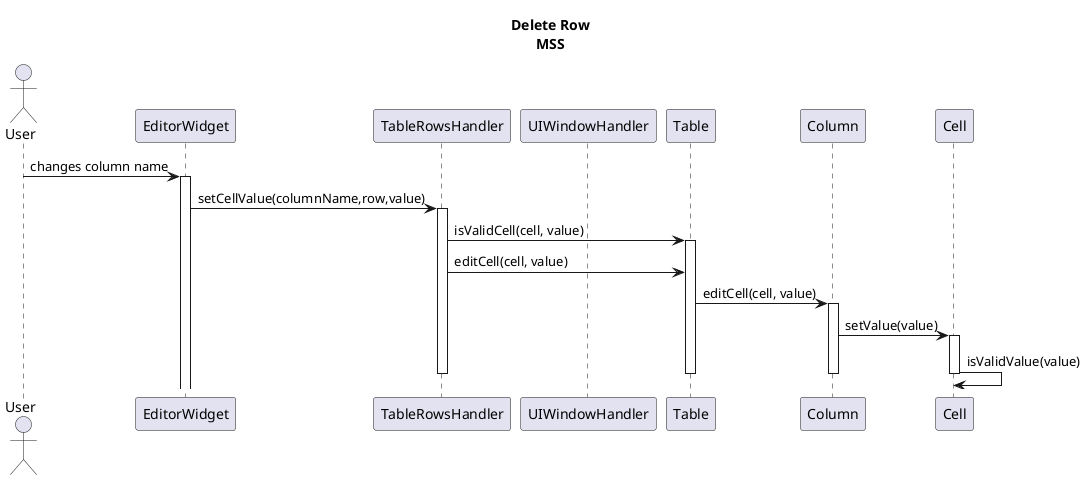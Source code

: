 @startuml
title Delete Row\nMSS
Actor User

User -> EditorWidget: changes column name
activate EditorWidget
EditorWidget -> TableRowsHandler: setCellValue(columnName,row,value)
deactivate UIWindowHandler

activate TableRowsHandler
TableRowsHandler -> Table: isValidCell(cell, value)
activate Table
TableRowsHandler -> Table: editCell(cell, value)

Table -> Column: editCell(cell, value)
activate Column
Column -> Cell: setValue(value)
activate Cell
Cell -> Cell: isValidValue(value)
deactivate Cell
deactivate Column

deactivate Table

deactivate TableRowsHandler
@enduml
